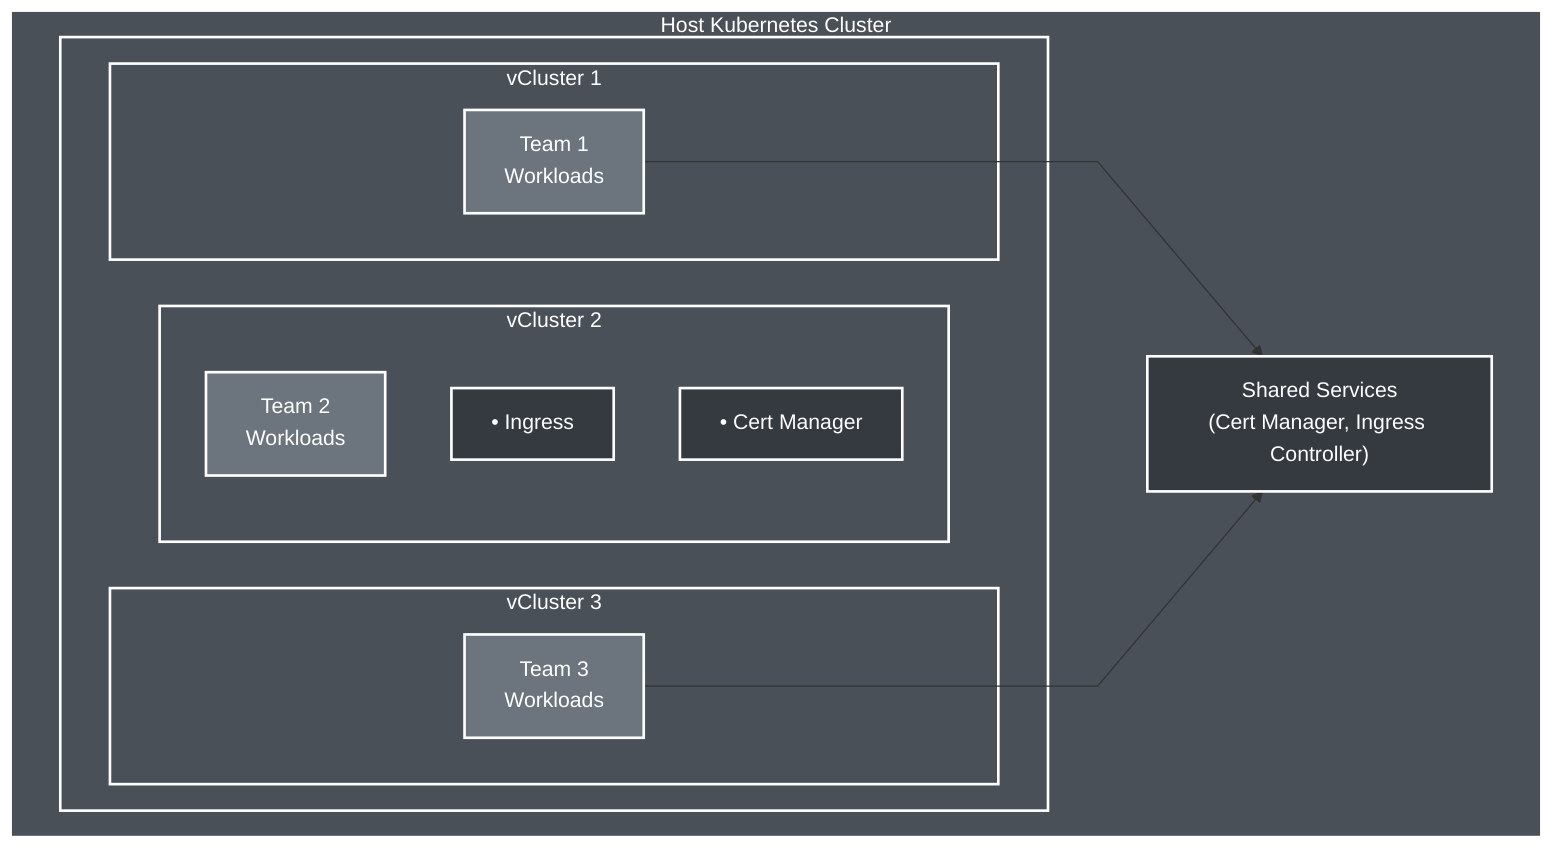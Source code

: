 %%{init: {'flowchart' : {'curve' : 'linear'}}}%%
flowchart TB
    subgraph host["Host Kubernetes Cluster"]
        subgraph vclusters[" "]
            direction LR
            subgraph vc1["vCluster 1"]
                W1["Team 1<br/>Workloads"]
            end

            subgraph vc2["vCluster 2"]
                direction TB
                W2["Team 2<br/>Workloads"]
                Ingress2["• Ingress"]
                CertManager2["• Cert Manager"]
            end

            subgraph vc3["vCluster 3"]
                W3["Team 3<br/>Workloads"]
            end
        end

        Shared["Shared Services<br/>(Cert Manager, Ingress Controller)"]
    end

    W1 --> Shared
    W3 --> Shared

    classDef cluster fill:#495057,stroke:#fff,stroke-width:2px,color:#fff
    classDef workload fill:#6c757d,stroke:#fff,stroke-width:2px,color:#fff
    classDef service fill:#343a40,stroke:#fff,stroke-width:2px,color:#fff

    class vc1,vc2,vc3 cluster
    class W1,W2,W3 workload
    class Shared,CertManager2,Ingress2 service
